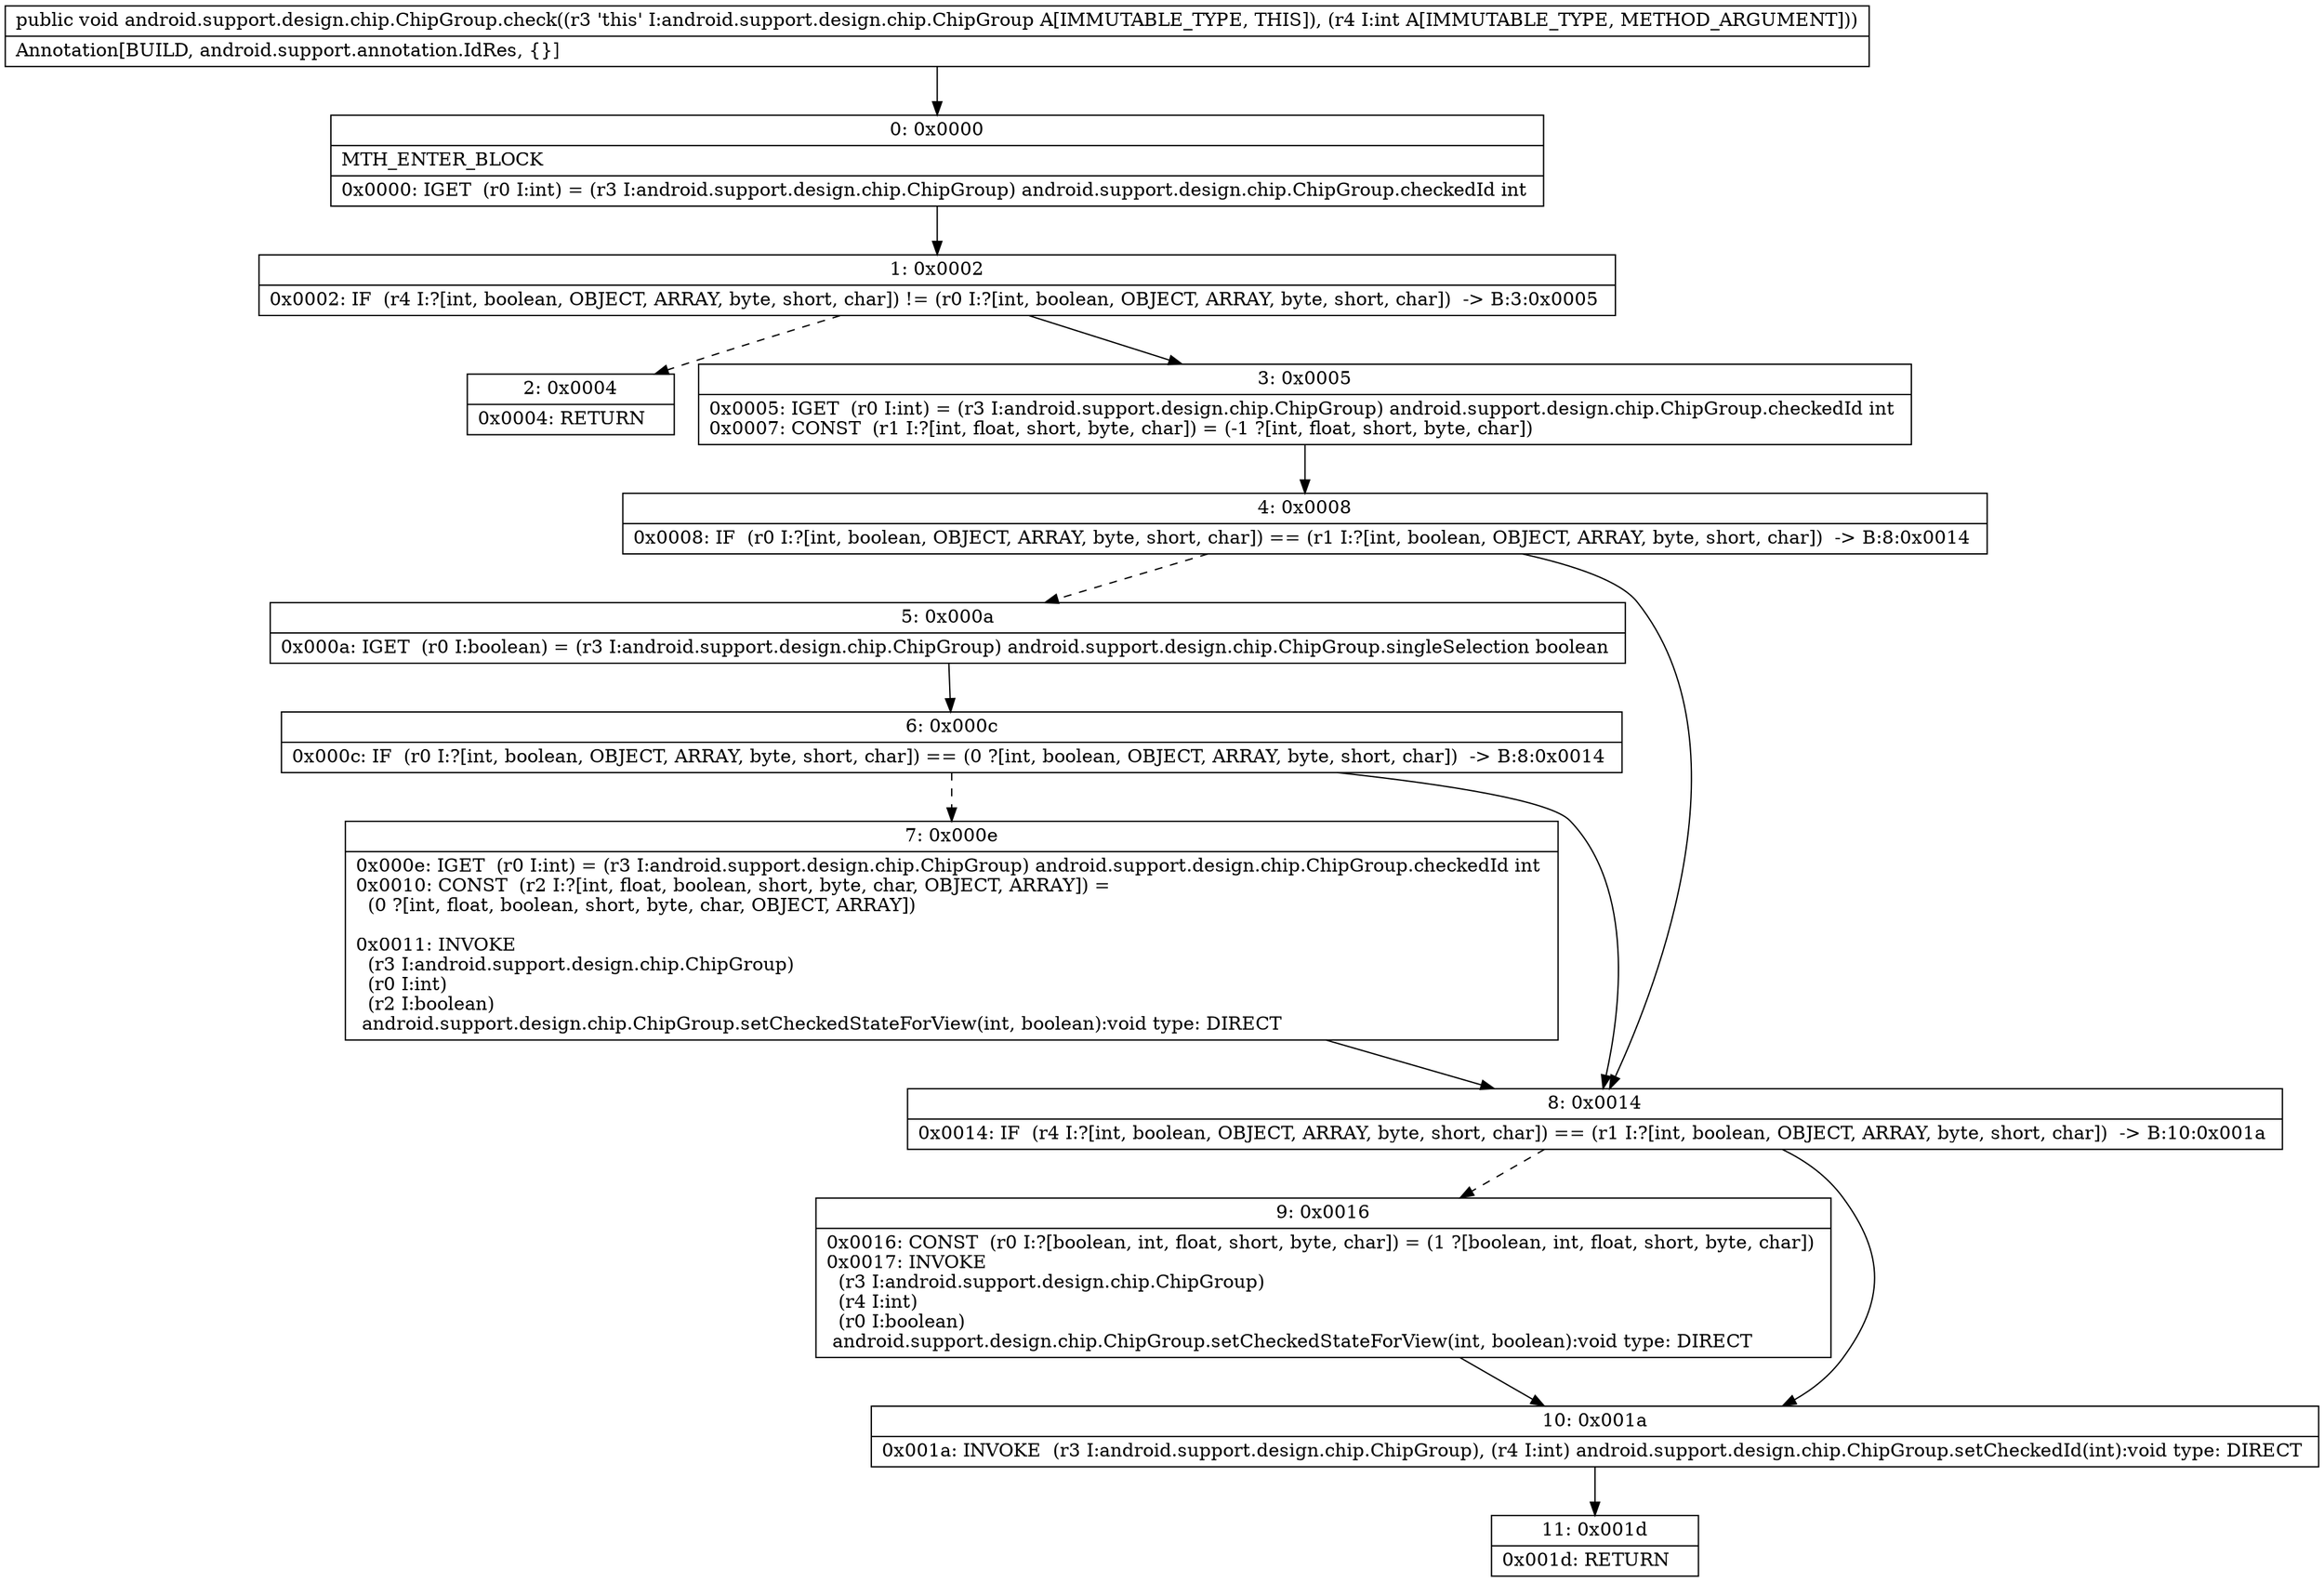 digraph "CFG forandroid.support.design.chip.ChipGroup.check(I)V" {
Node_0 [shape=record,label="{0\:\ 0x0000|MTH_ENTER_BLOCK\l|0x0000: IGET  (r0 I:int) = (r3 I:android.support.design.chip.ChipGroup) android.support.design.chip.ChipGroup.checkedId int \l}"];
Node_1 [shape=record,label="{1\:\ 0x0002|0x0002: IF  (r4 I:?[int, boolean, OBJECT, ARRAY, byte, short, char]) != (r0 I:?[int, boolean, OBJECT, ARRAY, byte, short, char])  \-\> B:3:0x0005 \l}"];
Node_2 [shape=record,label="{2\:\ 0x0004|0x0004: RETURN   \l}"];
Node_3 [shape=record,label="{3\:\ 0x0005|0x0005: IGET  (r0 I:int) = (r3 I:android.support.design.chip.ChipGroup) android.support.design.chip.ChipGroup.checkedId int \l0x0007: CONST  (r1 I:?[int, float, short, byte, char]) = (\-1 ?[int, float, short, byte, char]) \l}"];
Node_4 [shape=record,label="{4\:\ 0x0008|0x0008: IF  (r0 I:?[int, boolean, OBJECT, ARRAY, byte, short, char]) == (r1 I:?[int, boolean, OBJECT, ARRAY, byte, short, char])  \-\> B:8:0x0014 \l}"];
Node_5 [shape=record,label="{5\:\ 0x000a|0x000a: IGET  (r0 I:boolean) = (r3 I:android.support.design.chip.ChipGroup) android.support.design.chip.ChipGroup.singleSelection boolean \l}"];
Node_6 [shape=record,label="{6\:\ 0x000c|0x000c: IF  (r0 I:?[int, boolean, OBJECT, ARRAY, byte, short, char]) == (0 ?[int, boolean, OBJECT, ARRAY, byte, short, char])  \-\> B:8:0x0014 \l}"];
Node_7 [shape=record,label="{7\:\ 0x000e|0x000e: IGET  (r0 I:int) = (r3 I:android.support.design.chip.ChipGroup) android.support.design.chip.ChipGroup.checkedId int \l0x0010: CONST  (r2 I:?[int, float, boolean, short, byte, char, OBJECT, ARRAY]) = \l  (0 ?[int, float, boolean, short, byte, char, OBJECT, ARRAY])\l \l0x0011: INVOKE  \l  (r3 I:android.support.design.chip.ChipGroup)\l  (r0 I:int)\l  (r2 I:boolean)\l android.support.design.chip.ChipGroup.setCheckedStateForView(int, boolean):void type: DIRECT \l}"];
Node_8 [shape=record,label="{8\:\ 0x0014|0x0014: IF  (r4 I:?[int, boolean, OBJECT, ARRAY, byte, short, char]) == (r1 I:?[int, boolean, OBJECT, ARRAY, byte, short, char])  \-\> B:10:0x001a \l}"];
Node_9 [shape=record,label="{9\:\ 0x0016|0x0016: CONST  (r0 I:?[boolean, int, float, short, byte, char]) = (1 ?[boolean, int, float, short, byte, char]) \l0x0017: INVOKE  \l  (r3 I:android.support.design.chip.ChipGroup)\l  (r4 I:int)\l  (r0 I:boolean)\l android.support.design.chip.ChipGroup.setCheckedStateForView(int, boolean):void type: DIRECT \l}"];
Node_10 [shape=record,label="{10\:\ 0x001a|0x001a: INVOKE  (r3 I:android.support.design.chip.ChipGroup), (r4 I:int) android.support.design.chip.ChipGroup.setCheckedId(int):void type: DIRECT \l}"];
Node_11 [shape=record,label="{11\:\ 0x001d|0x001d: RETURN   \l}"];
MethodNode[shape=record,label="{public void android.support.design.chip.ChipGroup.check((r3 'this' I:android.support.design.chip.ChipGroup A[IMMUTABLE_TYPE, THIS]), (r4 I:int A[IMMUTABLE_TYPE, METHOD_ARGUMENT]))  | Annotation[BUILD, android.support.annotation.IdRes, \{\}]\l}"];
MethodNode -> Node_0;
Node_0 -> Node_1;
Node_1 -> Node_2[style=dashed];
Node_1 -> Node_3;
Node_3 -> Node_4;
Node_4 -> Node_5[style=dashed];
Node_4 -> Node_8;
Node_5 -> Node_6;
Node_6 -> Node_7[style=dashed];
Node_6 -> Node_8;
Node_7 -> Node_8;
Node_8 -> Node_9[style=dashed];
Node_8 -> Node_10;
Node_9 -> Node_10;
Node_10 -> Node_11;
}

